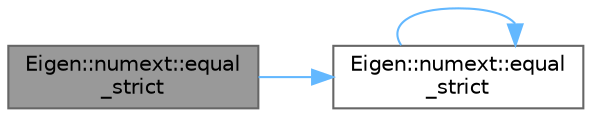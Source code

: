 digraph "Eigen::numext::equal_strict"
{
 // LATEX_PDF_SIZE
  bgcolor="transparent";
  edge [fontname=Helvetica,fontsize=10,labelfontname=Helvetica,labelfontsize=10];
  node [fontname=Helvetica,fontsize=10,shape=box,height=0.2,width=0.4];
  rankdir="LR";
  Node1 [id="Node000001",label="Eigen::numext::equal\l_strict",height=0.2,width=0.4,color="gray40", fillcolor="grey60", style="filled", fontcolor="black",tooltip=" "];
  Node1 -> Node2 [id="edge1_Node000001_Node000002",color="steelblue1",style="solid",tooltip=" "];
  Node2 [id="Node000002",label="Eigen::numext::equal\l_strict",height=0.2,width=0.4,color="grey40", fillcolor="white", style="filled",URL="$namespace_eigen_1_1numext.html#a8049a18636c6ba1e95d801ed783847d0",tooltip=" "];
  Node2 -> Node2 [id="edge2_Node000002_Node000002",color="steelblue1",style="solid",tooltip=" "];
}
